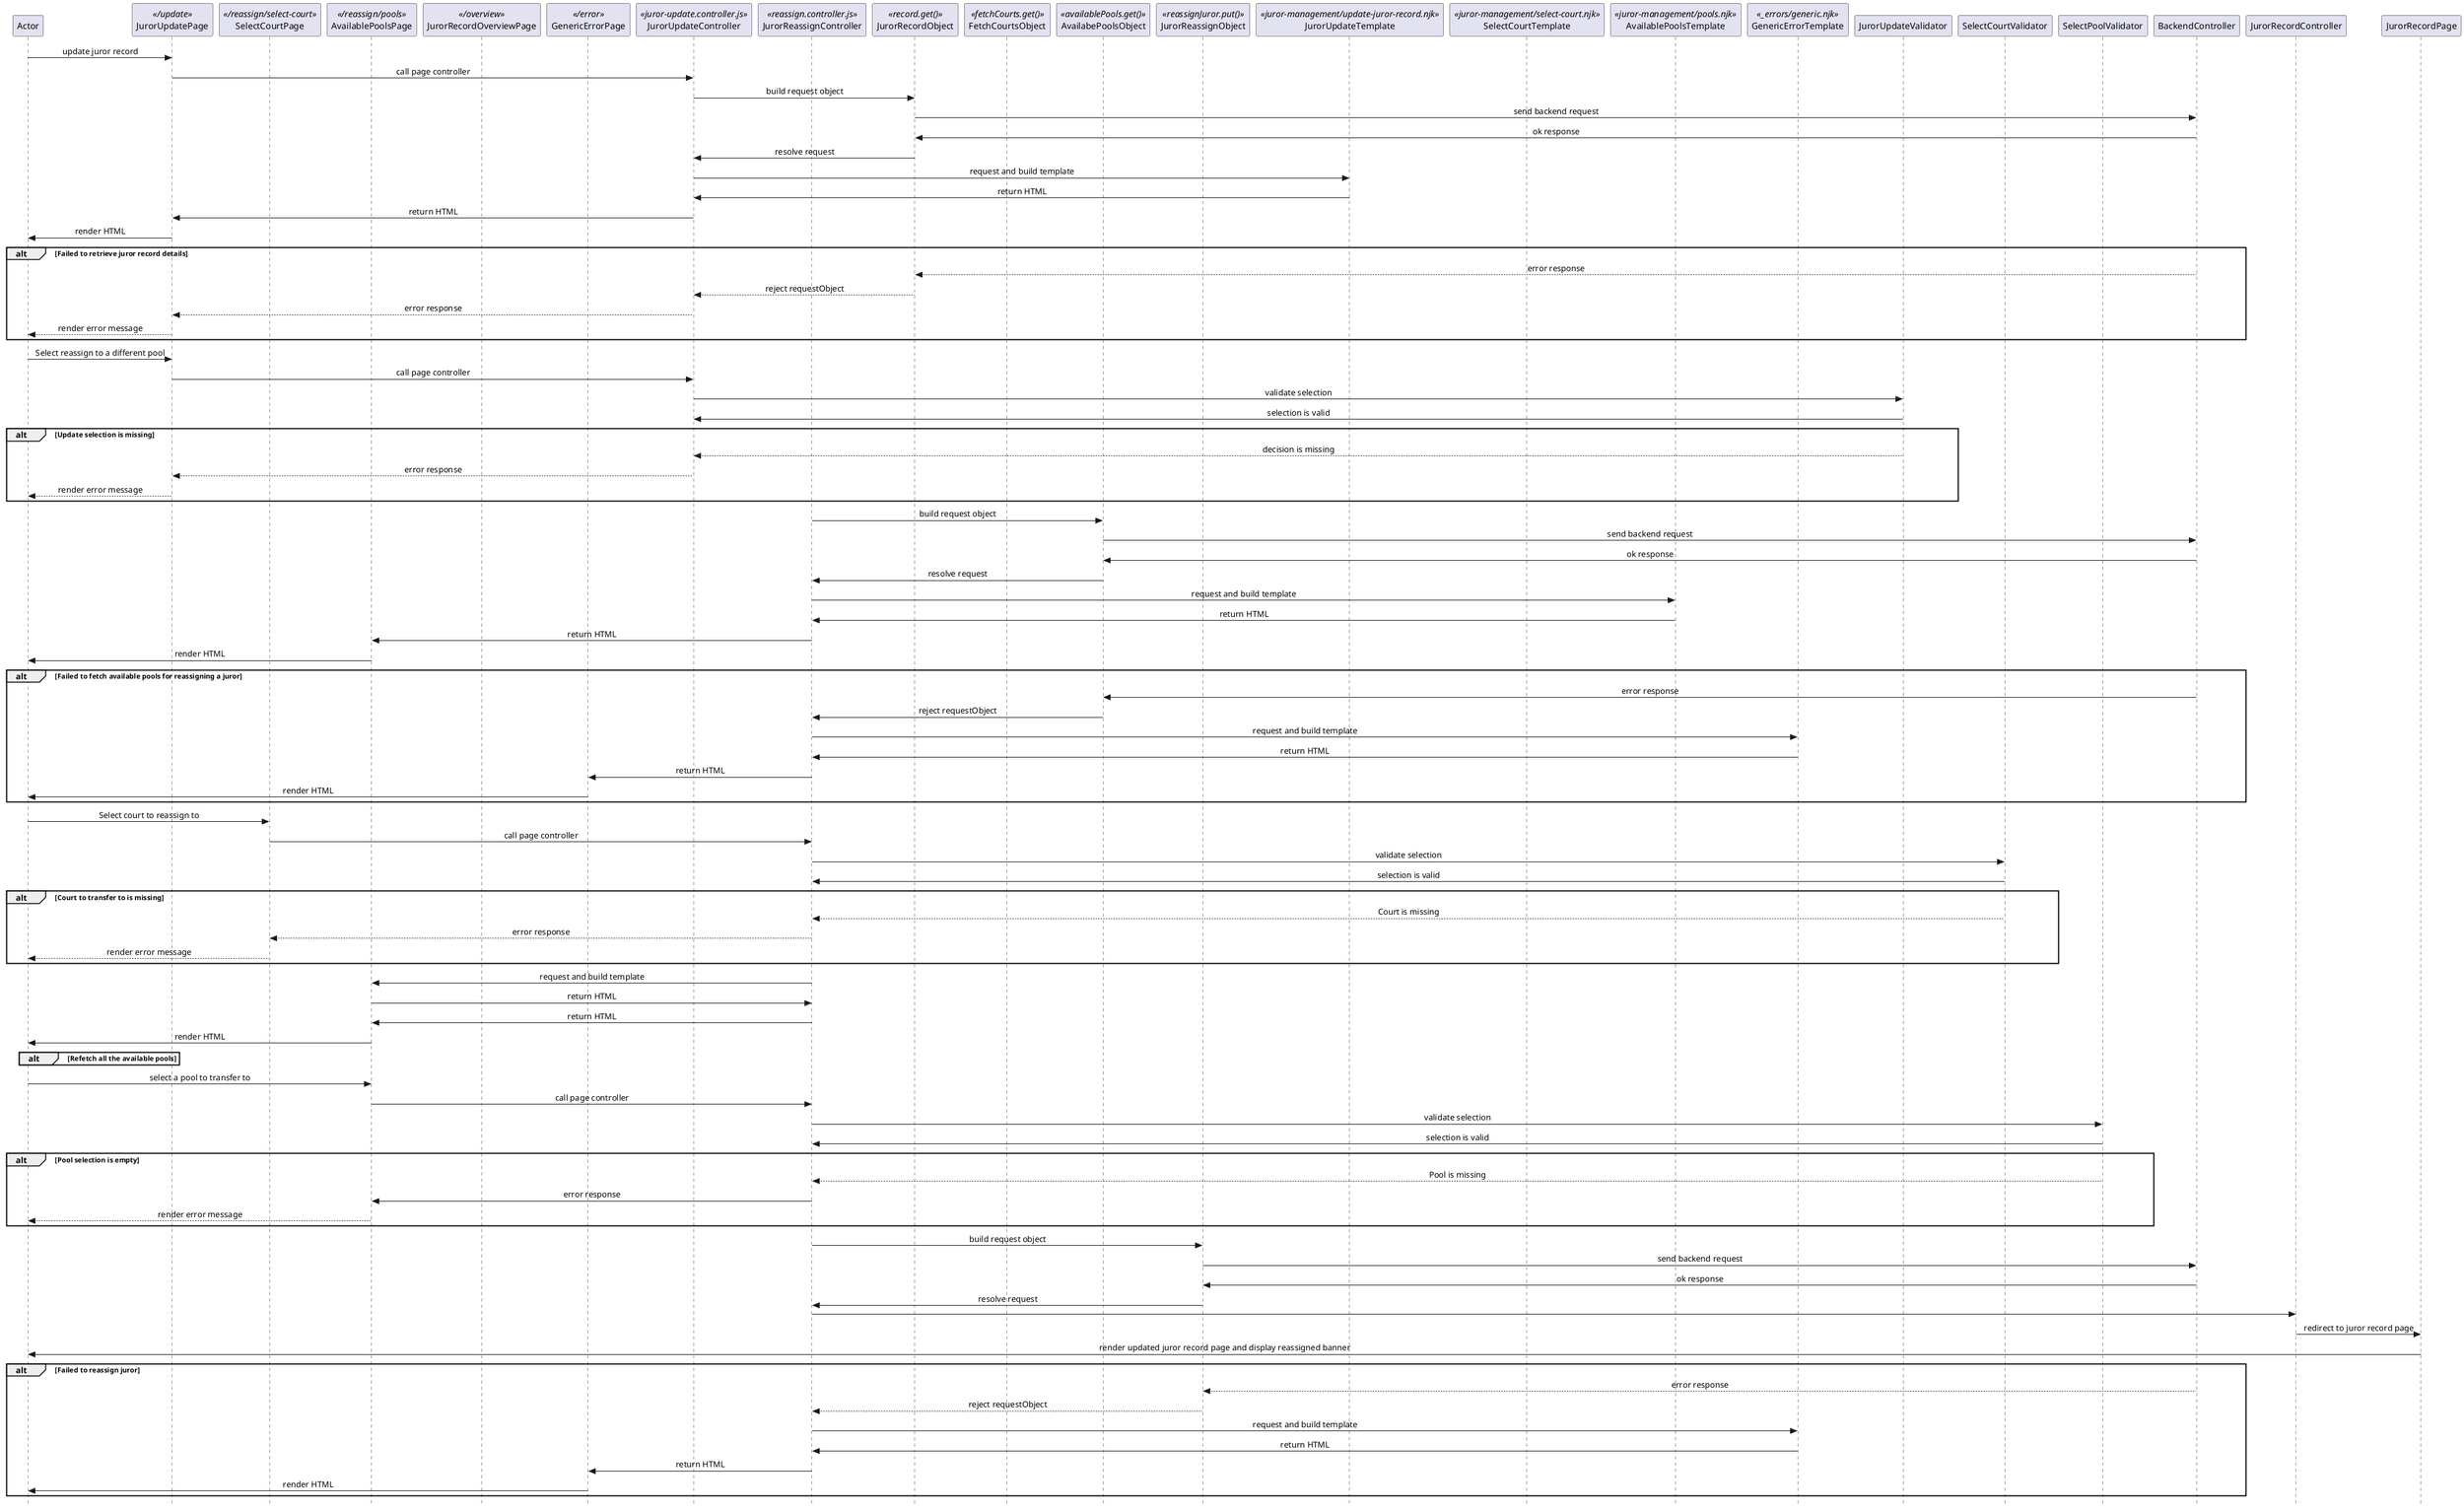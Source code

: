 @startuml juror-update-reassign

skinparam Style strictuml 
skinparam SequenceMessageAlignment center

participant Actor

''' LOCAL ROUTING
participant JurorUpdatePage <</update>>
participant SelectCourtPage <</reassign/select-court>>
participant AvailablePoolsPage <</reassign/pools>>
participant JurorRecordOverviewPage <</overview>>
participant GenericErrorPage <</error>>

''' CONTROLLER AND REQUEST OBJECTS
participant JurorUpdateController <<juror-update.controller.js>>
participant JurorReassignController <<reassign.controller.js>>
participant JurorRecordObject <<record.get()>>
participant FetchCourtsObject <<fetchCourts.get()>>
participant AvailabePoolsObject <<availablePools.get()>>
participant JurorReassignObject <<reassignJuror.put()>>


''' TEMPLATES
' participant ExcusalTemplate <<summons-management/excusal.njk>>
participant JurorUpdateTemplate <<juror-management/update-juror-record.njk>>
participant SelectCourtTemplate <<juror-management/select-court.njk>>
participant AvailablePoolsTemplate <<juror-management/pools.njk>>
participant GenericErrorTemplate <<_errors/generic.njk>>

''' FILTERS AND VALIDATORS
participant JurorUpdateValidator
participant SelectCourtValidator
participant SelectPoolValidator

''' BACKEND CONTROLLER
participant BackendController


Actor -> JurorUpdatePage : update juror record

JurorUpdatePage -> JurorUpdateController : call page controller

JurorUpdateController -> JurorRecordObject : build request object
JurorRecordObject -> BackendController : send backend request
JurorRecordObject <- BackendController : ok response
JurorUpdateController <- JurorRecordObject : resolve request

JurorUpdateController -> JurorUpdateTemplate : request and build template
JurorUpdateController <- JurorUpdateTemplate : return HTML
JurorUpdatePage <- JurorUpdateController : return HTML
Actor <- JurorUpdatePage : render HTML

alt Failed to retrieve juror record details
    JurorRecordObject <-- BackendController : error response
    JurorUpdateController <-- JurorRecordObject : reject requestObject
    JurorUpdatePage <-- JurorUpdateController : error response
    Actor <-- JurorUpdatePage : render error message
end

Actor -> JurorUpdatePage : Select reassign to a different pool
JurorUpdatePage -> JurorUpdateController : call page controller
JurorUpdateController -> JurorUpdateValidator : validate selection
JurorUpdateController <- JurorUpdateValidator : selection is valid

alt Update selection is missing
    JurorUpdateController <-- JurorUpdateValidator : decision is missing
    JurorUpdatePage <-- JurorUpdateController : error response
    Actor <-- JurorUpdatePage : render error message
end

JurorReassignController -> AvailabePoolsObject : build request object
AvailabePoolsObject -> BackendController : send backend request
AvailabePoolsObject <- BackendController : ok response
JurorReassignController <- AvailabePoolsObject : resolve request

JurorReassignController -> AvailablePoolsTemplate : request and build template
JurorReassignController <- AvailablePoolsTemplate : return HTML
AvailablePoolsPage <- JurorReassignController : return HTML
Actor <- AvailablePoolsPage : render HTML

alt Failed to fetch available pools for reassigning a juror
    AvailabePoolsObject <- BackendController : error response
    JurorReassignController <- AvailabePoolsObject : reject requestObject
    
    JurorReassignController -> GenericErrorTemplate : request and build template
    JurorReassignController <- GenericErrorTemplate : return HTML
    GenericErrorPage <- JurorReassignController : return HTML
    Actor <- GenericErrorPage : render HTML
end

Actor -> SelectCourtPage : Select court to reassign to
SelectCourtPage -> JurorReassignController : call page controller
JurorReassignController -> SelectCourtValidator : validate selection
JurorReassignController <- SelectCourtValidator : selection is valid

alt Court to transfer to is missing
    JurorReassignController <-- SelectCourtValidator : Court is missing
    SelectCourtPage <-- JurorReassignController : error response
    Actor <-- SelectCourtPage : render error message
end

JurorReassignController -> AvailablePoolsPage : request and build template
JurorReassignController <- AvailablePoolsPage : return HTML
AvailablePoolsPage <- JurorReassignController : return HTML
Actor <- AvailablePoolsPage : render HTML

alt Refetch all the available pools
end

Actor -> AvailablePoolsPage : select a pool to transfer to
AvailablePoolsPage -> JurorReassignController : call page controller
JurorReassignController -> SelectPoolValidator : validate selection
JurorReassignController <- SelectPoolValidator : selection is valid

alt Pool selection is empty
    JurorReassignController <-- SelectPoolValidator : Pool is missing
    AvailablePoolsPage <- JurorReassignController : error response
    Actor <-- AvailablePoolsPage : render error message
end

JurorReassignController -> JurorReassignObject : build request object
JurorReassignObject -> BackendController : send backend request
JurorReassignObject <- BackendController : ok response
JurorReassignController <- JurorReassignObject : resolve request

JurorReassignController -> JurorRecordController
JurorRecordPage <- JurorRecordController : redirect to juror record page
Actor <- JurorRecordPage : render updated juror record page and display reassigned banner

alt Failed to reassign juror
    JurorReassignObject <-- BackendController : error response
    JurorReassignController <-- JurorReassignObject : reject requestObject
    
    JurorReassignController -> GenericErrorTemplate : request and build template
    JurorReassignController <- GenericErrorTemplate : return HTML
    GenericErrorPage <- JurorReassignController : return HTML
    Actor <- GenericErrorPage : render HTML
end

@enduml


